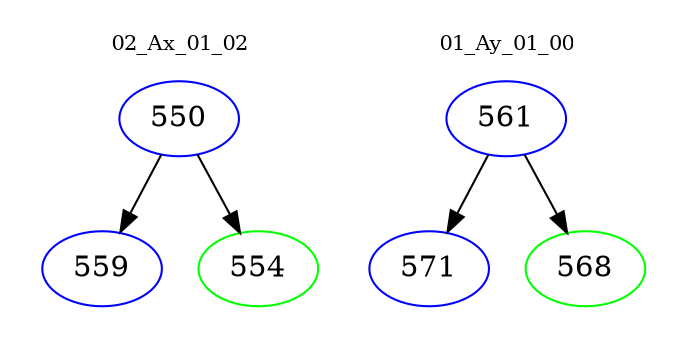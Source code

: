 digraph{
subgraph cluster_0 {
color = white
label = "02_Ax_01_02";
fontsize=10;
T0_550 [label="550", color="blue"]
T0_550 -> T0_559 [color="black"]
T0_559 [label="559", color="blue"]
T0_550 -> T0_554 [color="black"]
T0_554 [label="554", color="green"]
}
subgraph cluster_1 {
color = white
label = "01_Ay_01_00";
fontsize=10;
T1_561 [label="561", color="blue"]
T1_561 -> T1_571 [color="black"]
T1_571 [label="571", color="blue"]
T1_561 -> T1_568 [color="black"]
T1_568 [label="568", color="green"]
}
}
